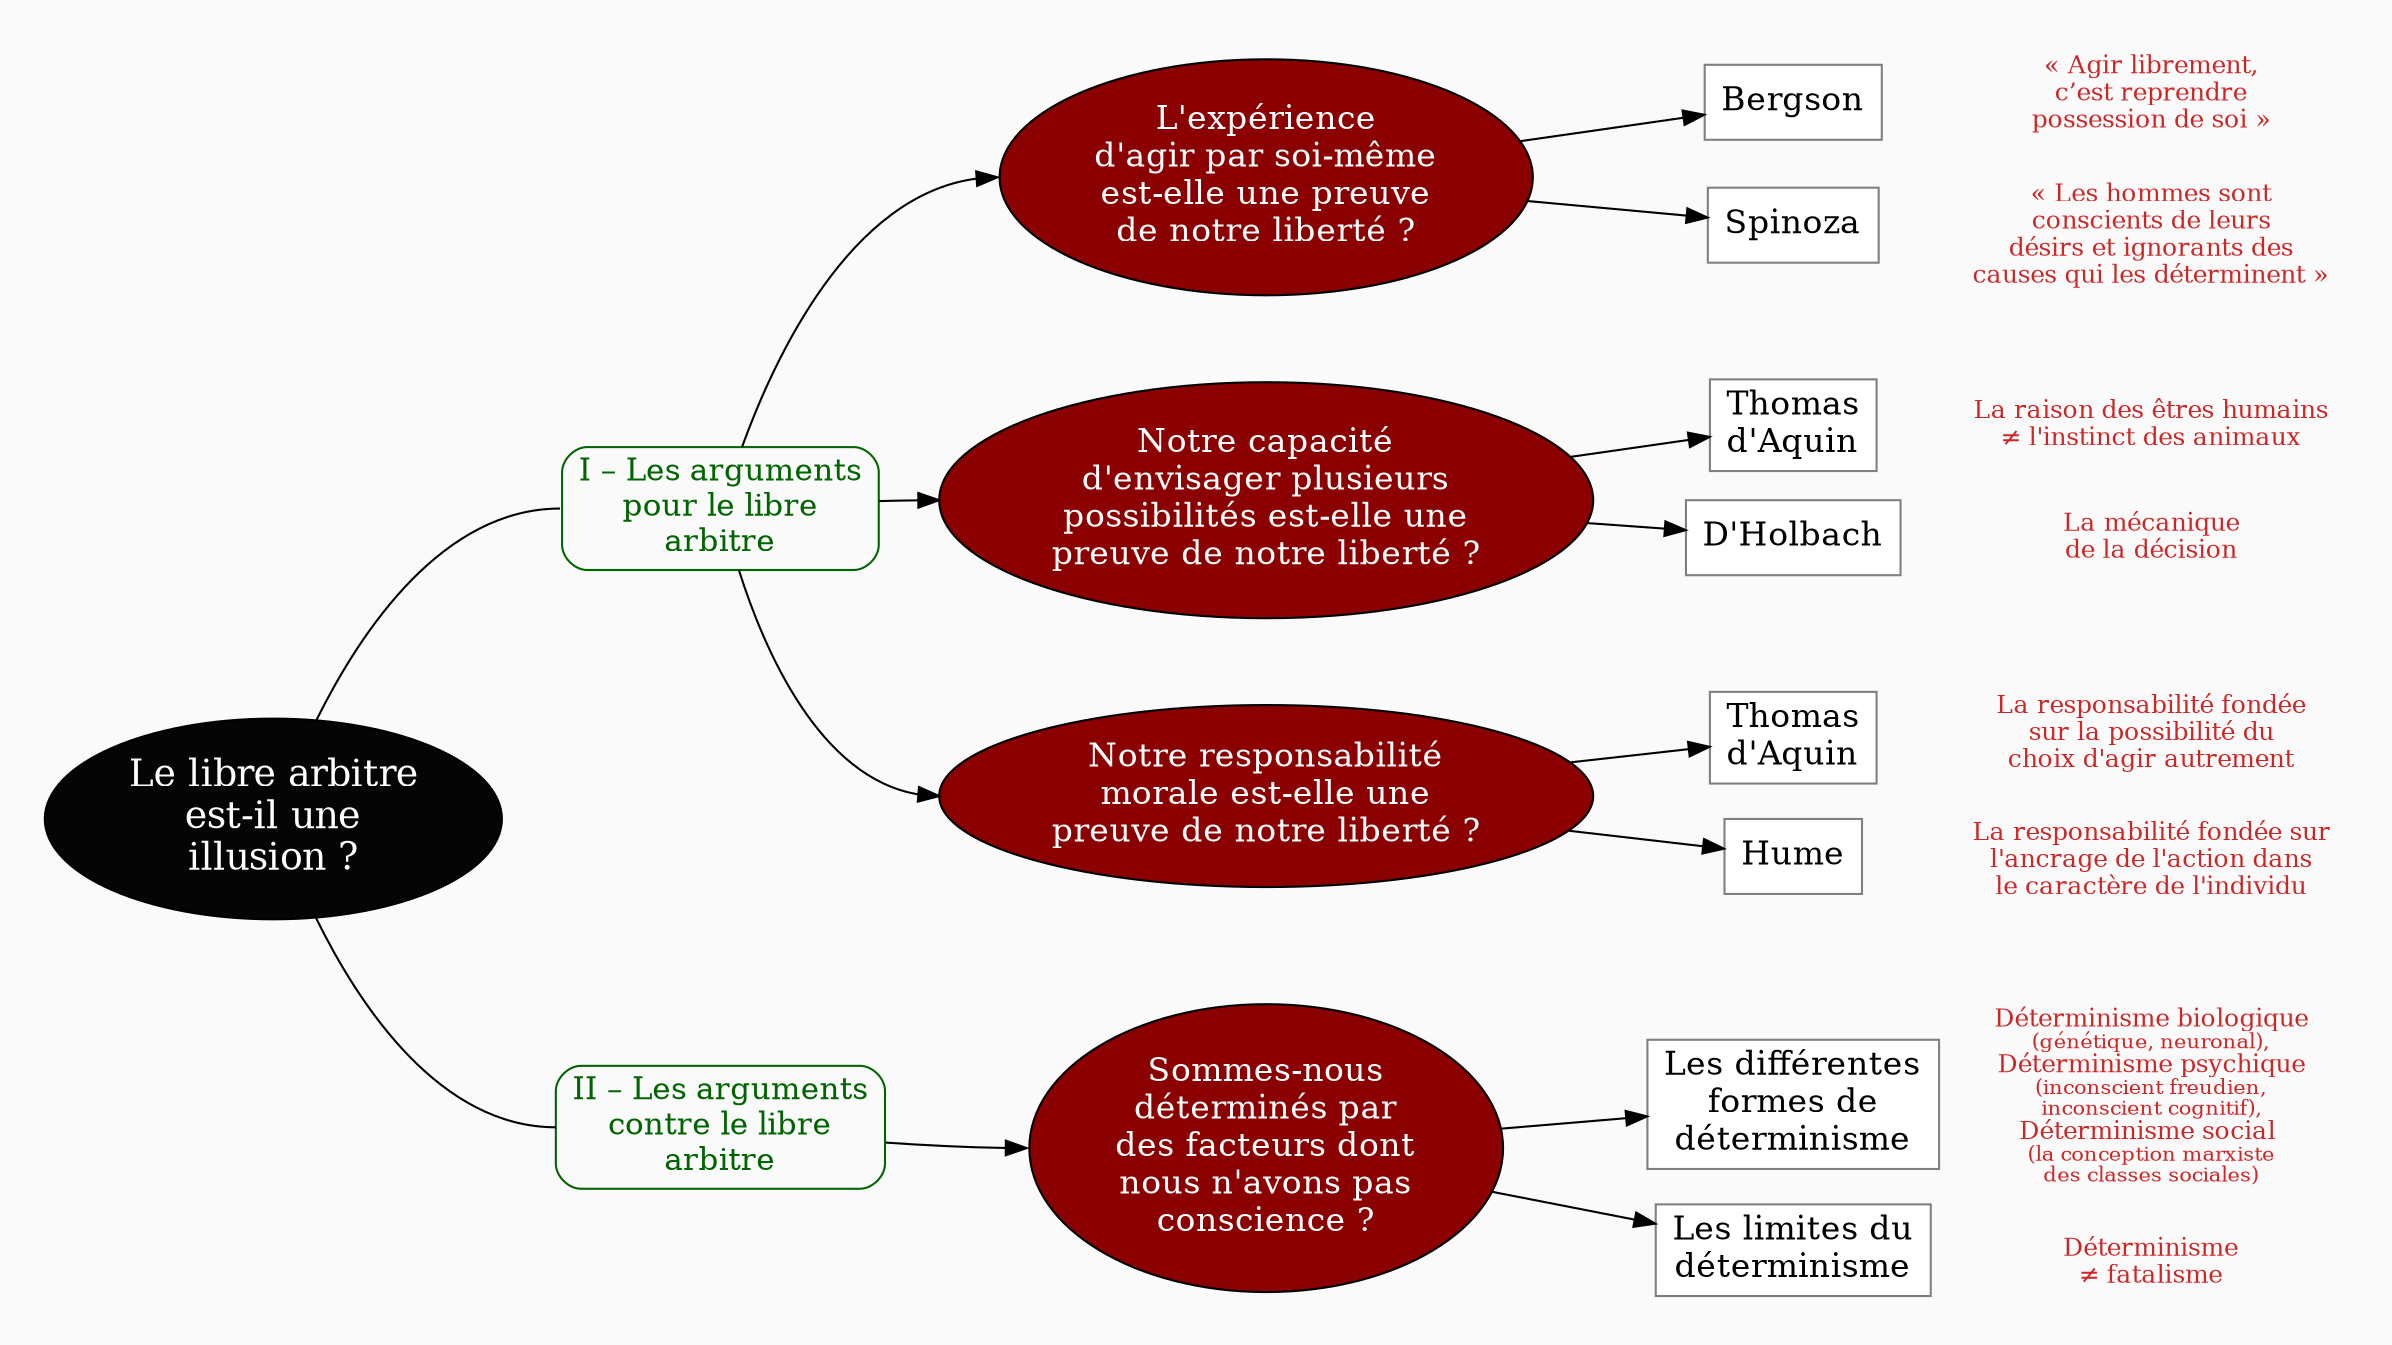 digraph G {
// Template : diagram
// Usage : 
rankdir=LR
splines=true
//splines=curved
bgcolor=grey98
pad=0.3
style=filled
edge[minlen=3]
node[style=filled, fontcolor=white]
ranksep=0.1
nodesep=0.2

// NIVEAU 1
node[fillcolor=grey2, fontsize=18]
a1[label="Le libre arbitre
est-il une
illusion ?"]

// NIVEAU 2
node[fontsize=15, shape=rect, fillcolor=grey98, fontcolor=darkgreen, color=darkgreen, style="filled, rounded"]
a1->p1[headport=w, arrowhead=none]
a1->p2[headport=w, arrowhead=none]

p1[label="I – Les arguments
pour le libre
arbitre"]
p2[label="II – Les arguments
contre le libre
arbitre"]

{rank=same;p1->p2[style=invis, minlen=17]}

node[fontcolor=black, fontsize=16]
// NIVEAU 3 (sans intermédiaire)
node [shape=box, fillcolor=white, color=grey50]
// c1[label=""]



// INTERMÉDIAIRE AVANT NIVEAU 3
node[fillcolor=red4, shape=oval, fontcolor=white, color=black, style="filled"]
// [arrowhead=none]
// bc1[label=""]
p1->b1[headport=w]
p1->b2[headport=w]
p1->b3[headport=w]
p2->b4[headport=w]
b1[label="L'expérience
d'agir par soi-même
est-elle une preuve
de notre liberté ?"]    
b2[label="Notre capacité
d'envisager plusieurs
possibilités est-elle une
preuve de notre liberté ?"]
b3[label="Notre responsabilité
morale est-elle une
preuve de notre liberté ?"]
b4[label="Sommes-nous
déterminés par
des facteurs dont
nous n'avons pas
conscience ?"]




{rank=same;b1->b2->b3[style=invis, minlen=3]}
{rank=same;b3->b4[style=invis, minlen=4]}

// NIVEAU 3 (avec intermédiaire)
node[fillcolor=white, shape=box, color=grey50, fontcolor=black]
// c1[label=""]
b1->{c1,c2}
c1[label="Bergson"]
c2[label="Spinoza"]

b2->{c3,c4}
c3[label="Thomas
d'Aquin"]
c4[label="D'Holbach"]

b3->{c5,c6}
c5[label="Thomas
d'Aquin"]
c6[label="Hume"]

b4->{c7,c8}
c7[label="Les différentes
formes de
déterminisme"]
c8[label="Les limites du
déterminisme"]


{rank=same;c2->c3[style=invis, minlen=4]}
{rank=same;c4->c5[style=invis, minlen=4]}
{rank=same;c6->c7[style=invis, minlen=5]}

// NIVEAU 4
node[style="filled,rounded", fillcolor=white, shape=box, color=grey50]
// d1[label=""]


// ÉTIQUETTES EN ROUGE
node[shape=plaintext, fontcolor=firebrick3, fillcolor=grey98, fontsize=12]
// e1[label=< <B>= Titre</B><BR /><BR />Contenu<BR /> >]
// e1[label=""]
// ->e1[minlen=1, style=invis]

e1[label="« Agir librement,
c’est reprendre
possession de soi »"]
e2[label="« Les hommes sont
conscients de leurs
désirs et ignorants des
causes qui les déterminent »"]
e3[label="La raison des êtres humains
≠ l'instinct des animaux"]
e4[label="La mécanique
de la décision"]
e5[label="La responsabilité fondée
sur la possibilité du
choix d'agir autrement"]
e6[label="La responsabilité fondée sur
l'ancrage de l'action dans
le caractère de l'individu"]
e7[label=<Déterminisme biologique<br/>
<font point-size="10">(génétique, neuronal),</font><br/>
Déterminisme psychique<br/>
<font point-size="10">(inconscient freudien,<br/>
inconscient cognitif),</font><br/>
Déterminisme social <br/>
<font point-size="10">(la conception marxiste<br/>des classes sociales)</font>>]
e8[label="Déterminisme
≠ fatalisme"]

c1->e1[minlen=1, style=invis]
c2->e2[minlen=1, style=invis]
c3->e3[minlen=1, style=invis]
c4->e4[minlen=1, style=invis]
c5->e5[minlen=1, style=invis]
c6->e6[minlen=1, style=invis]
c7->e7[minlen=1, style=invis]
c8->e8[minlen=1, style=invis]


// REMARQUES EN BLEU
node[color=blue, shape=box, margin=0.07, fontcolor=black, fontsize=12, style="dashed", penwidth=0.6]
edge[color=blue, arrowhead="none", xlabel="", style="dashed", penwidth=0.6]
// r1[label=""]
// {rank=same;->r1}
// {rank=same;r1->[dir=back]}

}

